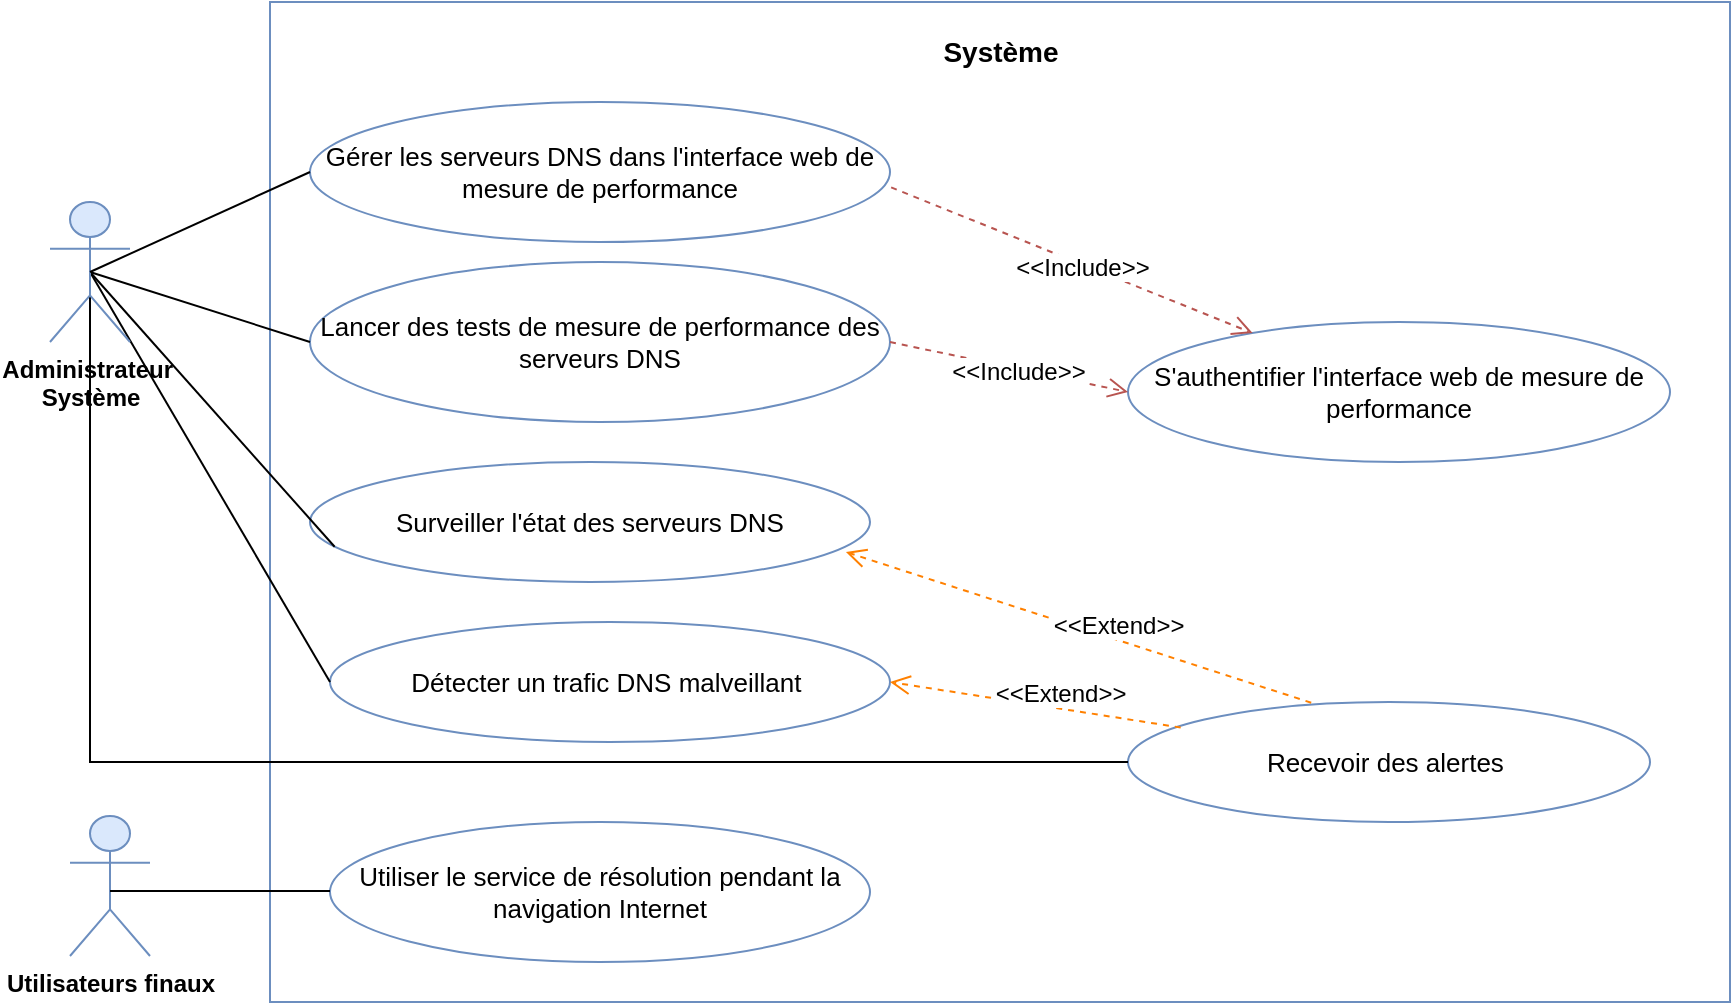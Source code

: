 <mxfile version="24.7.7">
  <diagram name="Page-1" id="hmiNFq13a2drrHhc0E6c">
    <mxGraphModel dx="1932" dy="558" grid="1" gridSize="10" guides="1" tooltips="1" connect="1" arrows="1" fold="1" page="1" pageScale="1" pageWidth="827" pageHeight="1169" math="0" shadow="0">
      <root>
        <mxCell id="0" />
        <mxCell id="1" parent="0" />
        <mxCell id="PDqdzu1Ucp-oA0ykx4EQ-2" value="Utilisateurs finaux" style="shape=umlActor;verticalLabelPosition=bottom;verticalAlign=top;html=1;outlineConnect=0;fontStyle=1;fillColor=#dae8fc;strokeColor=#6c8ebf;" parent="1" vertex="1">
          <mxGeometry x="-160" y="447" width="40" height="70" as="geometry" />
        </mxCell>
        <mxCell id="PDqdzu1Ucp-oA0ykx4EQ-4" value="" style="rounded=0;whiteSpace=wrap;html=1;strokeColor=#6C8EBF;" parent="1" vertex="1">
          <mxGeometry x="-60" y="40" width="730" height="500" as="geometry" />
        </mxCell>
        <mxCell id="PDqdzu1Ucp-oA0ykx4EQ-7" value="&lt;b&gt;&lt;font style=&quot;font-size: 14px;&quot;&gt;Système&lt;/font&gt;&lt;/b&gt;" style="text;strokeColor=none;align=center;fillColor=none;html=1;verticalAlign=middle;whiteSpace=wrap;rounded=0;" parent="1" vertex="1">
          <mxGeometry x="267.5" y="50" width="75" height="30" as="geometry" />
        </mxCell>
        <mxCell id="PDqdzu1Ucp-oA0ykx4EQ-8" value="&lt;font style=&quot;font-size: 13px;&quot;&gt;Lancer des tests de mesure de performance des serveurs DNS&lt;/font&gt;" style="ellipse;whiteSpace=wrap;html=1;fillColor=#ffffff;strokeColor=#6C8EBF;" parent="1" vertex="1">
          <mxGeometry x="-40" y="170" width="290" height="80" as="geometry" />
        </mxCell>
        <mxCell id="PDqdzu1Ucp-oA0ykx4EQ-9" value="&lt;font style=&quot;font-size: 13px;&quot;&gt;Surveiller l&#39;état des serveurs DNS&lt;/font&gt;" style="ellipse;whiteSpace=wrap;html=1;strokeColor=#6C8EBF;" parent="1" vertex="1">
          <mxGeometry x="-40" y="270" width="280" height="60" as="geometry" />
        </mxCell>
        <mxCell id="PDqdzu1Ucp-oA0ykx4EQ-10" value="&lt;font style=&quot;font-size: 13px;&quot;&gt;Détecter un trafic DNS malveillant&amp;nbsp;&lt;/font&gt;" style="ellipse;whiteSpace=wrap;html=1;strokeColor=#6C8EBF;" parent="1" vertex="1">
          <mxGeometry x="-30" y="350" width="280" height="60" as="geometry" />
        </mxCell>
        <mxCell id="PDqdzu1Ucp-oA0ykx4EQ-11" value="&lt;font style=&quot;font-size: 13px;&quot;&gt;Recevoir des alertes&amp;nbsp;&lt;/font&gt;" style="ellipse;whiteSpace=wrap;html=1;strokeColor=#6C8EBF;" parent="1" vertex="1">
          <mxGeometry x="369" y="390" width="261" height="60" as="geometry" />
        </mxCell>
        <mxCell id="PDqdzu1Ucp-oA0ykx4EQ-12" value="&lt;font style=&quot;font-size: 13px;&quot;&gt;S&#39;authentifier&amp;nbsp;&lt;/font&gt;&lt;span style=&quot;font-size: 13px;&quot;&gt;l&#39;interface web de mesure de performance&lt;/span&gt;" style="ellipse;whiteSpace=wrap;html=1;strokeColor=#6C8EBF;" parent="1" vertex="1">
          <mxGeometry x="369" y="200" width="271" height="70" as="geometry" />
        </mxCell>
        <mxCell id="PDqdzu1Ucp-oA0ykx4EQ-13" value="&lt;font style=&quot;font-size: 13px;&quot;&gt;Utiliser le service de résolution pendant la navigation Internet&lt;/font&gt;" style="ellipse;whiteSpace=wrap;html=1;strokeColor=#6C8EBF;" parent="1" vertex="1">
          <mxGeometry x="-30" y="450" width="270" height="70" as="geometry" />
        </mxCell>
        <mxCell id="PDqdzu1Ucp-oA0ykx4EQ-36" value="&lt;font style=&quot;font-size: 12px;&quot;&gt;&amp;lt;&amp;lt;Include&amp;gt;&amp;gt;&lt;/font&gt;" style="html=1;verticalAlign=bottom;endArrow=open;dashed=1;endSize=8;curved=0;rounded=0;fillColor=#f8cecc;strokeColor=#b85450;exitX=1;exitY=0.5;exitDx=0;exitDy=0;entryX=0;entryY=0.5;entryDx=0;entryDy=0;" parent="1" source="PDqdzu1Ucp-oA0ykx4EQ-8" edge="1" target="PDqdzu1Ucp-oA0ykx4EQ-12">
          <mxGeometry x="0.1" y="-10" relative="1" as="geometry">
            <mxPoint x="330.5" y="308" as="sourcePoint" />
            <mxPoint x="330" y="160" as="targetPoint" />
            <mxPoint as="offset" />
          </mxGeometry>
        </mxCell>
        <mxCell id="PDqdzu1Ucp-oA0ykx4EQ-39" value="" style="endArrow=none;html=1;rounded=0;fillColor=#fad9d5;strokeColor=#000000;exitX=0.5;exitY=0.5;exitDx=0;exitDy=0;exitPerimeter=0;entryX=0;entryY=0.5;entryDx=0;entryDy=0;" parent="1" source="PDqdzu1Ucp-oA0ykx4EQ-21" target="PDqdzu1Ucp-oA0ykx4EQ-8" edge="1">
          <mxGeometry width="50" height="50" relative="1" as="geometry">
            <mxPoint x="-130" y="170" as="sourcePoint" />
            <mxPoint x="-20" y="120" as="targetPoint" />
          </mxGeometry>
        </mxCell>
        <mxCell id="PDqdzu1Ucp-oA0ykx4EQ-40" value="" style="endArrow=none;html=1;rounded=0;entryX=0.044;entryY=0.706;entryDx=0;entryDy=0;entryPerimeter=0;exitX=0.5;exitY=0.5;exitDx=0;exitDy=0;exitPerimeter=0;fillColor=#fad9d5;strokeColor=#000000;" parent="1" source="PDqdzu1Ucp-oA0ykx4EQ-21" target="PDqdzu1Ucp-oA0ykx4EQ-9" edge="1">
          <mxGeometry width="50" height="50" relative="1" as="geometry">
            <mxPoint x="-110" y="190" as="sourcePoint" />
            <mxPoint x="-18" y="195" as="targetPoint" />
          </mxGeometry>
        </mxCell>
        <mxCell id="PDqdzu1Ucp-oA0ykx4EQ-41" value="" style="endArrow=none;html=1;rounded=0;entryX=0;entryY=0.5;entryDx=0;entryDy=0;exitX=0.5;exitY=0.5;exitDx=0;exitDy=0;exitPerimeter=0;fillColor=#fad9d5;strokeColor=#000000;" parent="1" source="PDqdzu1Ucp-oA0ykx4EQ-21" target="PDqdzu1Ucp-oA0ykx4EQ-10" edge="1">
          <mxGeometry width="50" height="50" relative="1" as="geometry">
            <mxPoint x="-110" y="190" as="sourcePoint" />
            <mxPoint x="-30" y="276" as="targetPoint" />
          </mxGeometry>
        </mxCell>
        <mxCell id="PDqdzu1Ucp-oA0ykx4EQ-44" value="" style="endArrow=none;html=1;rounded=0;exitX=1;exitY=0.5;exitDx=0;exitDy=0;fillColor=#fad9d5;strokeColor=#000000;" parent="1" edge="1">
          <mxGeometry width="50" height="50" relative="1" as="geometry">
            <mxPoint x="-140.0" y="484.47" as="sourcePoint" />
            <mxPoint x="-30" y="484.47" as="targetPoint" />
          </mxGeometry>
        </mxCell>
        <mxCell id="6Kle1nJeSt3H_z6FKow6-1" value="" style="endArrow=none;html=1;rounded=0;exitX=0.5;exitY=0.5;exitDx=0;exitDy=0;exitPerimeter=0;fillColor=#fad9d5;strokeColor=#000000;edgeStyle=elbowEdgeStyle;elbow=vertical;strokeWidth=1;" parent="1" target="PDqdzu1Ucp-oA0ykx4EQ-11" edge="1">
          <mxGeometry width="50" height="50" relative="1" as="geometry">
            <mxPoint x="-150" y="180" as="sourcePoint" />
            <mxPoint x="290.0" y="440" as="targetPoint" />
            <Array as="points">
              <mxPoint x="-150" y="420" />
              <mxPoint x="-130" y="400" />
            </Array>
          </mxGeometry>
        </mxCell>
        <mxCell id="6Kle1nJeSt3H_z6FKow6-2" value="&lt;font style=&quot;font-size: 12px;&quot;&gt;&amp;lt;&amp;lt;Extend&amp;gt;&amp;gt;&lt;/font&gt;" style="html=1;verticalAlign=bottom;endArrow=open;dashed=1;endSize=8;curved=0;rounded=0;exitX=0.351;exitY=0.006;exitDx=0;exitDy=0;entryX=0.957;entryY=0.75;entryDx=0;entryDy=0;fillColor=#f8cecc;strokeColor=#FF8000;entryPerimeter=0;exitPerimeter=0;" parent="1" source="PDqdzu1Ucp-oA0ykx4EQ-11" target="PDqdzu1Ucp-oA0ykx4EQ-9" edge="1">
          <mxGeometry x="-0.172" y="2" relative="1" as="geometry">
            <mxPoint x="342.145" y="349.998" as="sourcePoint" />
            <mxPoint x="220" y="240.43" as="targetPoint" />
            <mxPoint as="offset" />
          </mxGeometry>
        </mxCell>
        <mxCell id="6Kle1nJeSt3H_z6FKow6-3" value="&lt;font style=&quot;font-size: 12px;&quot;&gt;&amp;lt;&amp;lt;Extend&amp;gt;&amp;gt;&lt;/font&gt;" style="html=1;verticalAlign=bottom;endArrow=open;dashed=1;endSize=8;curved=0;rounded=0;exitX=0.101;exitY=0.213;exitDx=0;exitDy=0;entryX=1;entryY=0.5;entryDx=0;entryDy=0;fillColor=#f8cecc;strokeColor=#FF8000;exitPerimeter=0;" parent="1" source="PDqdzu1Ucp-oA0ykx4EQ-11" target="PDqdzu1Ucp-oA0ykx4EQ-10" edge="1">
          <mxGeometry x="-0.172" y="2" relative="1" as="geometry">
            <mxPoint x="302" y="441" as="sourcePoint" />
            <mxPoint x="160" y="340" as="targetPoint" />
            <mxPoint as="offset" />
          </mxGeometry>
        </mxCell>
        <object label="Administrateur&amp;nbsp;&lt;div&gt;Système&lt;/div&gt;" id="PDqdzu1Ucp-oA0ykx4EQ-21">
          <mxCell style="shape=umlActor;verticalLabelPosition=bottom;verticalAlign=top;html=1;outlineConnect=0;fontStyle=1;fillColor=#dae8fc;strokeColor=#6c8ebf;" parent="1" vertex="1">
            <mxGeometry x="-170" y="140" width="40" height="70" as="geometry" />
          </mxCell>
        </object>
        <mxCell id="DlcLg0GIBYbs-mX_OXK4-2" value="&lt;font style=&quot;font-size: 13px;&quot;&gt;Gérer les serveurs DNS dans l&#39;interface web de mesure de performance&lt;/font&gt;" style="ellipse;whiteSpace=wrap;html=1;fillColor=#ffffff;strokeColor=#6C8EBF;" vertex="1" parent="1">
          <mxGeometry x="-40" y="90" width="290" height="70" as="geometry" />
        </mxCell>
        <mxCell id="DlcLg0GIBYbs-mX_OXK4-3" value="" style="endArrow=none;html=1;rounded=0;fillColor=#fad9d5;strokeColor=#000000;exitX=0.5;exitY=0.5;exitDx=0;exitDy=0;exitPerimeter=0;entryX=0;entryY=0.5;entryDx=0;entryDy=0;" edge="1" parent="1" source="PDqdzu1Ucp-oA0ykx4EQ-21">
          <mxGeometry width="50" height="50" relative="1" as="geometry">
            <mxPoint x="-140" y="100" as="sourcePoint" />
            <mxPoint x="-40" y="125" as="targetPoint" />
          </mxGeometry>
        </mxCell>
        <mxCell id="DlcLg0GIBYbs-mX_OXK4-4" value="&lt;font style=&quot;font-size: 12px;&quot;&gt;&amp;lt;&amp;lt;Include&amp;gt;&amp;gt;&lt;/font&gt;" style="html=1;verticalAlign=bottom;endArrow=open;dashed=1;endSize=8;curved=0;rounded=0;fillColor=#f8cecc;strokeColor=#b85450;exitX=1.002;exitY=0.61;exitDx=0;exitDy=0;exitPerimeter=0;" edge="1" parent="1" source="DlcLg0GIBYbs-mX_OXK4-2" target="PDqdzu1Ucp-oA0ykx4EQ-12">
          <mxGeometry x="0.1" y="-10" relative="1" as="geometry">
            <mxPoint x="240" y="130" as="sourcePoint" />
            <mxPoint x="379" y="170" as="targetPoint" />
            <mxPoint as="offset" />
          </mxGeometry>
        </mxCell>
      </root>
    </mxGraphModel>
  </diagram>
</mxfile>
